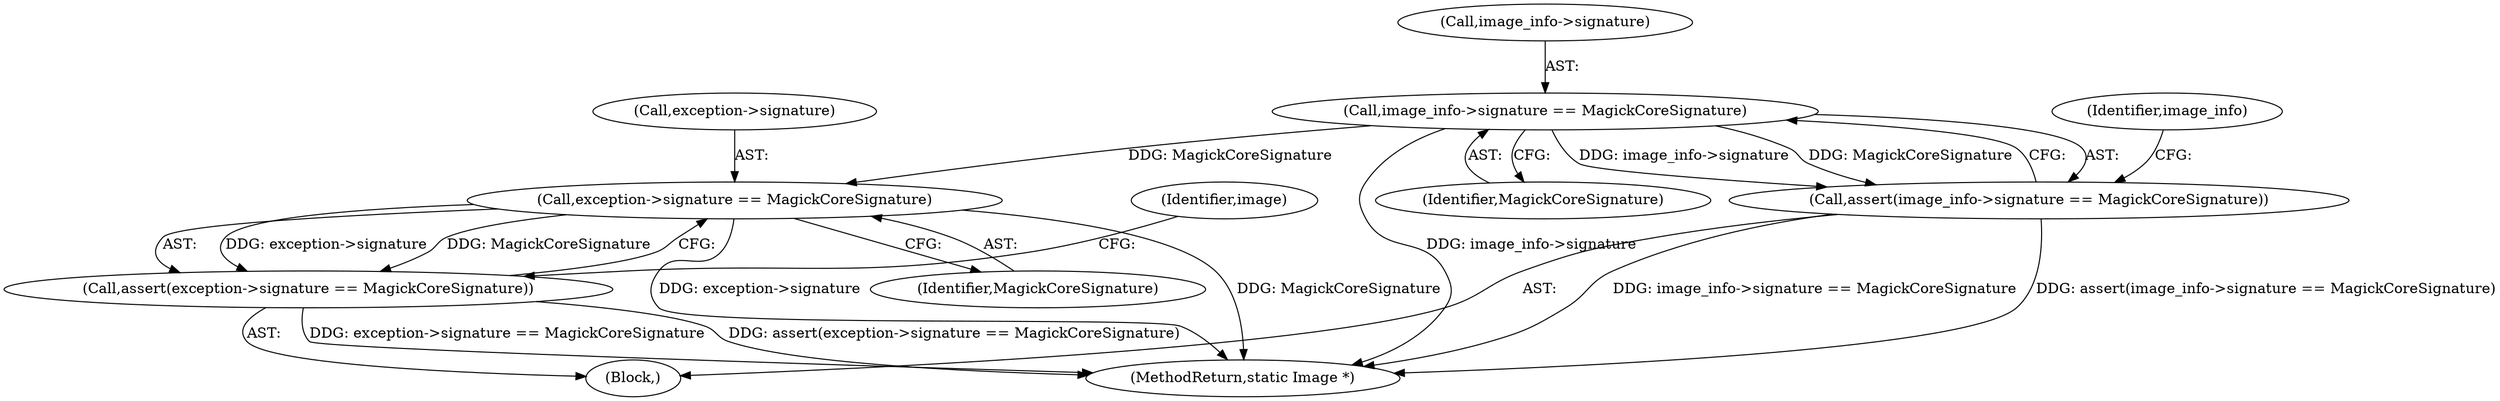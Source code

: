 digraph "0_ImageMagick_1c358ffe0049f768dd49a8a889c1cbf99ac9849b@pointer" {
"1000159" [label="(Call,image_info->signature == MagickCoreSignature)"];
"1000158" [label="(Call,assert(image_info->signature == MagickCoreSignature))"];
"1000186" [label="(Call,exception->signature == MagickCoreSignature)"];
"1000185" [label="(Call,assert(exception->signature == MagickCoreSignature))"];
"1000159" [label="(Call,image_info->signature == MagickCoreSignature)"];
"1000160" [label="(Call,image_info->signature)"];
"1000190" [label="(Identifier,MagickCoreSignature)"];
"1000123" [label="(Block,)"];
"1000185" [label="(Call,assert(exception->signature == MagickCoreSignature))"];
"1000158" [label="(Call,assert(image_info->signature == MagickCoreSignature))"];
"1000186" [label="(Call,exception->signature == MagickCoreSignature)"];
"1000187" [label="(Call,exception->signature)"];
"1000167" [label="(Identifier,image_info)"];
"1000192" [label="(Identifier,image)"];
"1001975" [label="(MethodReturn,static Image *)"];
"1000163" [label="(Identifier,MagickCoreSignature)"];
"1000159" -> "1000158"  [label="AST: "];
"1000159" -> "1000163"  [label="CFG: "];
"1000160" -> "1000159"  [label="AST: "];
"1000163" -> "1000159"  [label="AST: "];
"1000158" -> "1000159"  [label="CFG: "];
"1000159" -> "1001975"  [label="DDG: image_info->signature"];
"1000159" -> "1000158"  [label="DDG: image_info->signature"];
"1000159" -> "1000158"  [label="DDG: MagickCoreSignature"];
"1000159" -> "1000186"  [label="DDG: MagickCoreSignature"];
"1000158" -> "1000123"  [label="AST: "];
"1000167" -> "1000158"  [label="CFG: "];
"1000158" -> "1001975"  [label="DDG: image_info->signature == MagickCoreSignature"];
"1000158" -> "1001975"  [label="DDG: assert(image_info->signature == MagickCoreSignature)"];
"1000186" -> "1000185"  [label="AST: "];
"1000186" -> "1000190"  [label="CFG: "];
"1000187" -> "1000186"  [label="AST: "];
"1000190" -> "1000186"  [label="AST: "];
"1000185" -> "1000186"  [label="CFG: "];
"1000186" -> "1001975"  [label="DDG: exception->signature"];
"1000186" -> "1001975"  [label="DDG: MagickCoreSignature"];
"1000186" -> "1000185"  [label="DDG: exception->signature"];
"1000186" -> "1000185"  [label="DDG: MagickCoreSignature"];
"1000185" -> "1000123"  [label="AST: "];
"1000192" -> "1000185"  [label="CFG: "];
"1000185" -> "1001975"  [label="DDG: exception->signature == MagickCoreSignature"];
"1000185" -> "1001975"  [label="DDG: assert(exception->signature == MagickCoreSignature)"];
}
